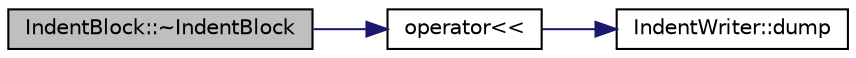 digraph "IndentBlock::~IndentBlock"
{
  edge [fontname="Helvetica",fontsize="10",labelfontname="Helvetica",labelfontsize="10"];
  node [fontname="Helvetica",fontsize="10",shape=record];
  rankdir="LR";
  Node2 [label="IndentBlock::~IndentBlock",height=0.2,width=0.4,color="black", fillcolor="grey75", style="filled", fontcolor="black"];
  Node2 -> Node3 [color="midnightblue",fontsize="10",style="solid",fontname="Helvetica"];
  Node3 [label="operator\<\<",height=0.2,width=0.4,color="black", fillcolor="white", style="filled",URL="$IndentWriter_8h.html#ae1a6a88100f2d288bb7ef9a2c5212796",tooltip="Generate the SCAD code of the writer with insertor syntax. "];
  Node3 -> Node4 [color="midnightblue",fontsize="10",style="solid",fontname="Helvetica"];
  Node4 [label="IndentWriter::dump",height=0.2,width=0.4,color="black", fillcolor="white", style="filled",URL="$classIndentWriter.html#aa46a03de61e2f87f3f46f598be52bc16",tooltip="Dumps the output. "];
}
